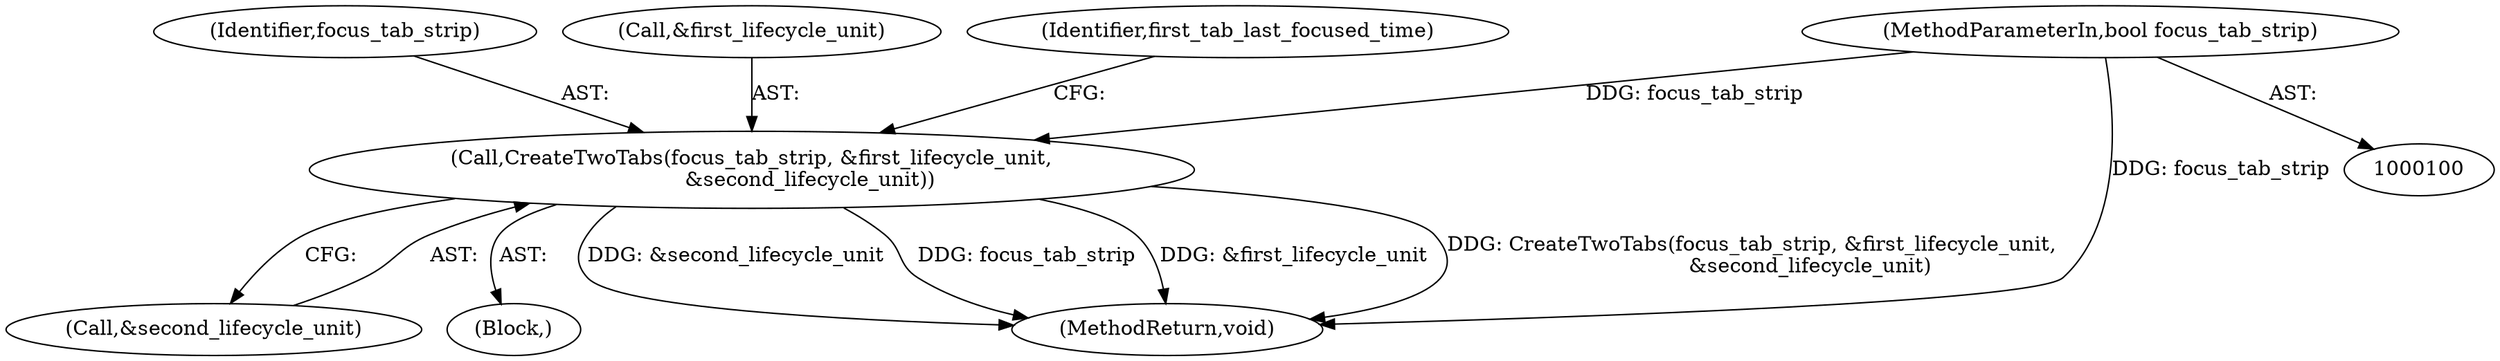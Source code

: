 digraph "0_Chrome_7394cf6f43d7a86630d3eb1c728fd63c621b5530_11@pointer" {
"1000111" [label="(Call,CreateTwoTabs(focus_tab_strip, &first_lifecycle_unit,\n                  &second_lifecycle_unit))"];
"1000101" [label="(MethodParameterIn,bool focus_tab_strip)"];
"1000115" [label="(Call,&second_lifecycle_unit)"];
"1000111" [label="(Call,CreateTwoTabs(focus_tab_strip, &first_lifecycle_unit,\n                  &second_lifecycle_unit))"];
"1000112" [label="(Identifier,focus_tab_strip)"];
"1000113" [label="(Call,&first_lifecycle_unit)"];
"1000102" [label="(Block,)"];
"1000119" [label="(Identifier,first_tab_last_focused_time)"];
"1000101" [label="(MethodParameterIn,bool focus_tab_strip)"];
"1000177" [label="(MethodReturn,void)"];
"1000111" -> "1000102"  [label="AST: "];
"1000111" -> "1000115"  [label="CFG: "];
"1000112" -> "1000111"  [label="AST: "];
"1000113" -> "1000111"  [label="AST: "];
"1000115" -> "1000111"  [label="AST: "];
"1000119" -> "1000111"  [label="CFG: "];
"1000111" -> "1000177"  [label="DDG: &second_lifecycle_unit"];
"1000111" -> "1000177"  [label="DDG: focus_tab_strip"];
"1000111" -> "1000177"  [label="DDG: &first_lifecycle_unit"];
"1000111" -> "1000177"  [label="DDG: CreateTwoTabs(focus_tab_strip, &first_lifecycle_unit,\n                  &second_lifecycle_unit)"];
"1000101" -> "1000111"  [label="DDG: focus_tab_strip"];
"1000101" -> "1000100"  [label="AST: "];
"1000101" -> "1000177"  [label="DDG: focus_tab_strip"];
}
